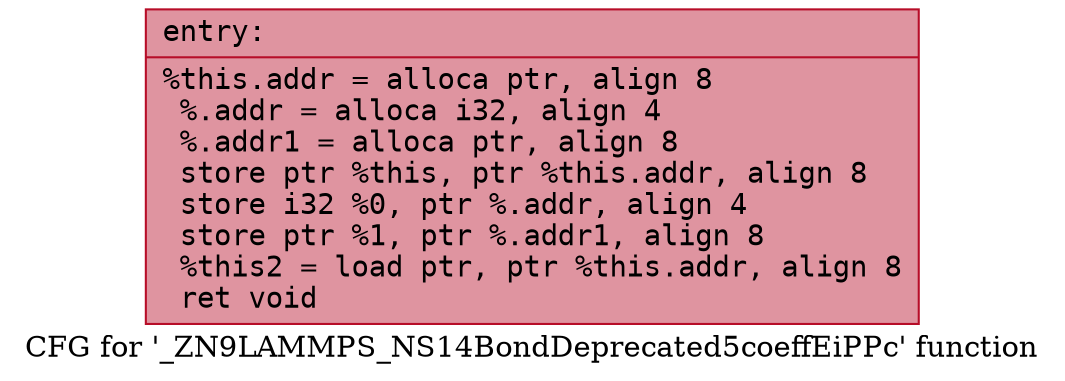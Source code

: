 digraph "CFG for '_ZN9LAMMPS_NS14BondDeprecated5coeffEiPPc' function" {
	label="CFG for '_ZN9LAMMPS_NS14BondDeprecated5coeffEiPPc' function";

	Node0x55ae99f5a340 [shape=record,color="#b70d28ff", style=filled, fillcolor="#b70d2870" fontname="Courier",label="{entry:\l|  %this.addr = alloca ptr, align 8\l  %.addr = alloca i32, align 4\l  %.addr1 = alloca ptr, align 8\l  store ptr %this, ptr %this.addr, align 8\l  store i32 %0, ptr %.addr, align 4\l  store ptr %1, ptr %.addr1, align 8\l  %this2 = load ptr, ptr %this.addr, align 8\l  ret void\l}"];
}

